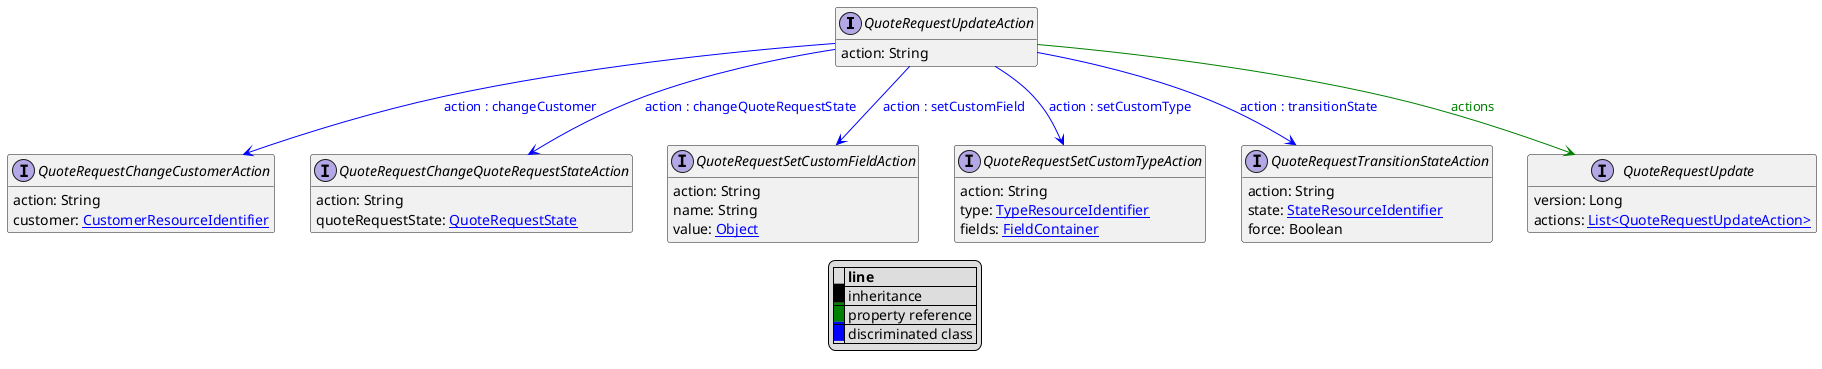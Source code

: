 @startuml

hide empty fields
hide empty methods
legend
|= |= line |
|<back:black>   </back>| inheritance |
|<back:green>   </back>| property reference |
|<back:blue>   </back>| discriminated class |
endlegend
interface QuoteRequestUpdateAction [[QuoteRequestUpdateAction.svg]]  {
    action: String
}


interface QuoteRequestChangeCustomerAction [[QuoteRequestChangeCustomerAction.svg]]  {
    action: String
    customer: [[CustomerResourceIdentifier.svg CustomerResourceIdentifier]]
}
interface QuoteRequestChangeQuoteRequestStateAction [[QuoteRequestChangeQuoteRequestStateAction.svg]]  {
    action: String
    quoteRequestState: [[QuoteRequestState.svg QuoteRequestState]]
}
interface QuoteRequestSetCustomFieldAction [[QuoteRequestSetCustomFieldAction.svg]]  {
    action: String
    name: String
    value: [[Object.svg Object]]
}
interface QuoteRequestSetCustomTypeAction [[QuoteRequestSetCustomTypeAction.svg]]  {
    action: String
    type: [[TypeResourceIdentifier.svg TypeResourceIdentifier]]
    fields: [[FieldContainer.svg FieldContainer]]
}
interface QuoteRequestTransitionStateAction [[QuoteRequestTransitionStateAction.svg]]  {
    action: String
    state: [[StateResourceIdentifier.svg StateResourceIdentifier]]
    force: Boolean
}
interface QuoteRequestUpdate [[QuoteRequestUpdate.svg]]  {
    version: Long
    actions: [[QuoteRequestUpdateAction.svg List<QuoteRequestUpdateAction>]]
}
QuoteRequestUpdateAction --> QuoteRequestChangeCustomerAction #blue;text:blue : "action : changeCustomer"
QuoteRequestUpdateAction --> QuoteRequestChangeQuoteRequestStateAction #blue;text:blue : "action : changeQuoteRequestState"
QuoteRequestUpdateAction --> QuoteRequestSetCustomFieldAction #blue;text:blue : "action : setCustomField"
QuoteRequestUpdateAction --> QuoteRequestSetCustomTypeAction #blue;text:blue : "action : setCustomType"
QuoteRequestUpdateAction --> QuoteRequestTransitionStateAction #blue;text:blue : "action : transitionState"
QuoteRequestUpdateAction --> QuoteRequestUpdate #green;text:green : "actions"
@enduml
